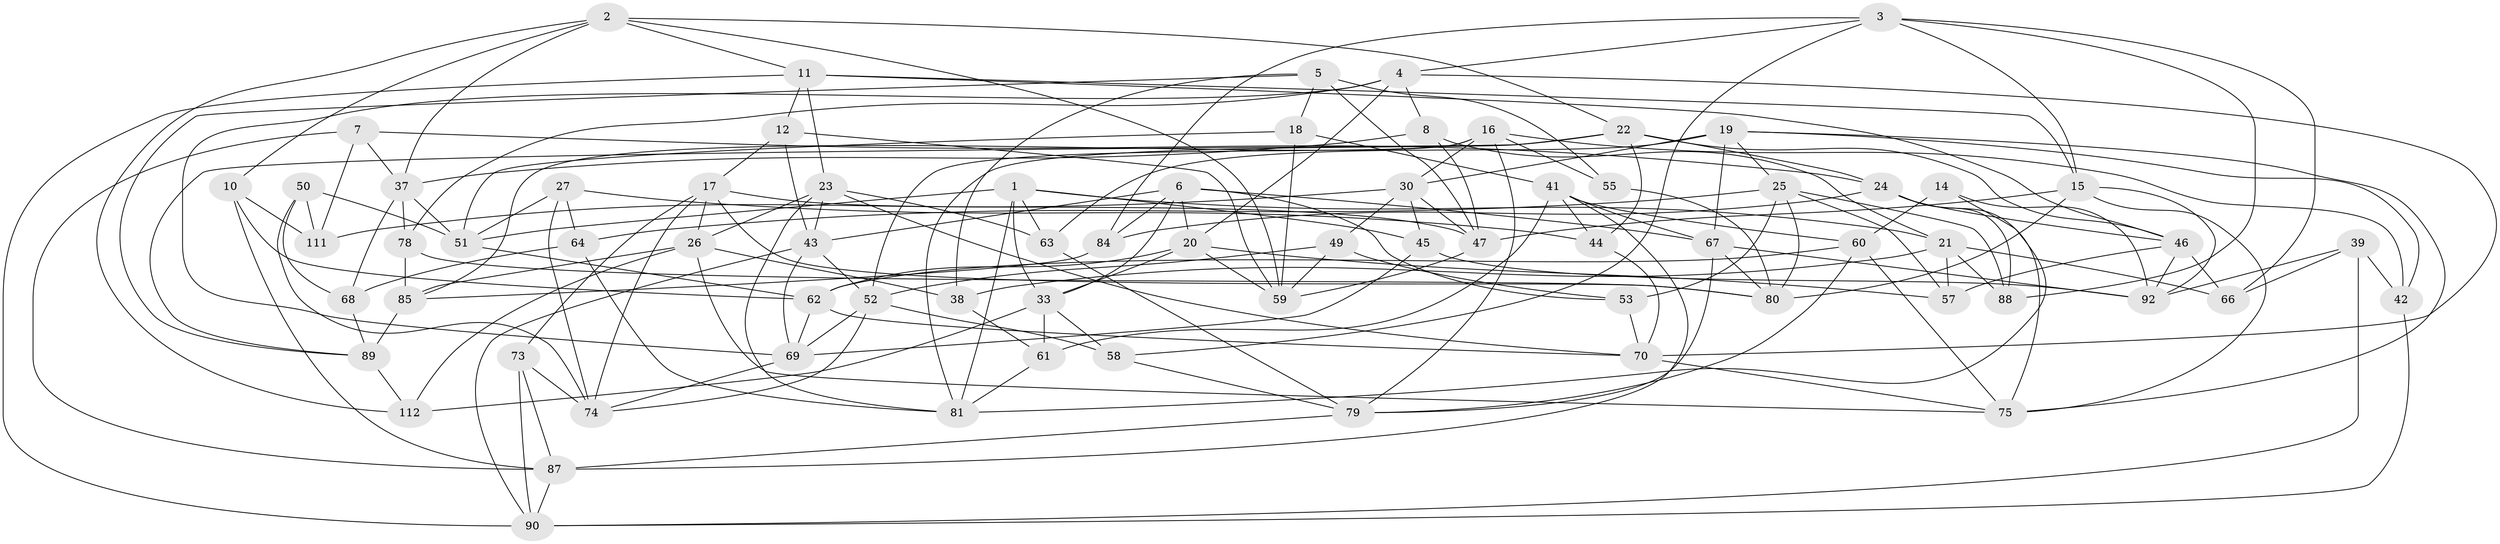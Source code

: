 // Generated by graph-tools (version 1.1) at 2025/24/03/03/25 07:24:28]
// undirected, 72 vertices, 184 edges
graph export_dot {
graph [start="1"]
  node [color=gray90,style=filled];
  1 [super="+13"];
  2 [super="+106"];
  3 [super="+107"];
  4 [super="+31"];
  5 [super="+9"];
  6 [super="+65"];
  7;
  8;
  10;
  11 [super="+32"];
  12;
  14;
  15 [super="+34"];
  16 [super="+48"];
  17 [super="+35"];
  18;
  19 [super="+83"];
  20 [super="+104"];
  21 [super="+40"];
  22 [super="+36"];
  23 [super="+28"];
  24 [super="+29"];
  25 [super="+108"];
  26 [super="+77"];
  27;
  30 [super="+99"];
  33 [super="+56"];
  37 [super="+103"];
  38;
  39;
  41 [super="+91"];
  42;
  43 [super="+76"];
  44;
  45;
  46 [super="+54"];
  47 [super="+71"];
  49;
  50;
  51 [super="+94"];
  52 [super="+82"];
  53;
  55;
  57;
  58;
  59 [super="+113"];
  60 [super="+105"];
  61;
  62 [super="+72"];
  63;
  64;
  66;
  67 [super="+102"];
  68;
  69 [super="+96"];
  70 [super="+101"];
  73;
  74 [super="+86"];
  75 [super="+114"];
  78;
  79 [super="+95"];
  80 [super="+97"];
  81 [super="+98"];
  84;
  85 [super="+115"];
  87 [super="+110"];
  88;
  89 [super="+93"];
  90 [super="+100"];
  92 [super="+109"];
  111;
  112;
  1 -- 51;
  1 -- 81;
  1 -- 21;
  1 -- 63;
  1 -- 45;
  1 -- 33;
  2 -- 22;
  2 -- 59;
  2 -- 11;
  2 -- 112;
  2 -- 10;
  2 -- 37;
  3 -- 66;
  3 -- 88;
  3 -- 4;
  3 -- 84;
  3 -- 58;
  3 -- 15;
  4 -- 70;
  4 -- 8;
  4 -- 20;
  4 -- 69;
  4 -- 78;
  5 -- 18;
  5 -- 55 [weight=2];
  5 -- 47;
  5 -- 89;
  5 -- 38;
  6 -- 33;
  6 -- 20;
  6 -- 43;
  6 -- 67;
  6 -- 84;
  6 -- 53;
  7 -- 37;
  7 -- 111;
  7 -- 87;
  7 -- 24;
  8 -- 47;
  8 -- 37;
  8 -- 21;
  10 -- 87;
  10 -- 111;
  10 -- 62;
  11 -- 90;
  11 -- 23;
  11 -- 12;
  11 -- 46;
  11 -- 15;
  12 -- 43;
  12 -- 59;
  12 -- 17;
  14 -- 60 [weight=2];
  14 -- 81;
  14 -- 92;
  15 -- 92;
  15 -- 47;
  15 -- 75;
  15 -- 80;
  16 -- 42;
  16 -- 52;
  16 -- 79;
  16 -- 30;
  16 -- 55;
  16 -- 85;
  17 -- 26;
  17 -- 73;
  17 -- 80;
  17 -- 74;
  17 -- 47;
  18 -- 59;
  18 -- 51;
  18 -- 41;
  19 -- 75;
  19 -- 63;
  19 -- 42;
  19 -- 67;
  19 -- 30;
  19 -- 25;
  20 -- 33;
  20 -- 57;
  20 -- 59;
  20 -- 62;
  21 -- 66;
  21 -- 88;
  21 -- 57;
  21 -- 38;
  22 -- 24;
  22 -- 46;
  22 -- 89;
  22 -- 81;
  22 -- 44;
  23 -- 63;
  23 -- 81;
  23 -- 26;
  23 -- 43;
  23 -- 70;
  24 -- 75;
  24 -- 84;
  24 -- 88;
  24 -- 46;
  25 -- 88;
  25 -- 57;
  25 -- 80;
  25 -- 64;
  25 -- 53;
  26 -- 112;
  26 -- 38;
  26 -- 75;
  26 -- 85;
  27 -- 64;
  27 -- 74;
  27 -- 51;
  27 -- 44;
  30 -- 49;
  30 -- 45;
  30 -- 111;
  30 -- 47;
  33 -- 112;
  33 -- 58;
  33 -- 61;
  37 -- 68;
  37 -- 78;
  37 -- 51;
  38 -- 61;
  39 -- 92;
  39 -- 42;
  39 -- 66;
  39 -- 90;
  41 -- 44;
  41 -- 67;
  41 -- 60;
  41 -- 61;
  41 -- 87;
  42 -- 90;
  43 -- 90;
  43 -- 69;
  43 -- 52;
  44 -- 70;
  45 -- 92;
  45 -- 69;
  46 -- 66;
  46 -- 57;
  46 -- 92;
  47 -- 59;
  49 -- 59;
  49 -- 53;
  49 -- 52;
  50 -- 68;
  50 -- 111;
  50 -- 51;
  50 -- 74;
  51 -- 62;
  52 -- 58;
  52 -- 74;
  52 -- 69;
  53 -- 70;
  55 -- 80;
  58 -- 79;
  60 -- 75;
  60 -- 79;
  60 -- 62;
  61 -- 81;
  62 -- 69;
  62 -- 70;
  63 -- 79;
  64 -- 68;
  64 -- 81;
  67 -- 80;
  67 -- 79;
  67 -- 92;
  68 -- 89;
  69 -- 74;
  70 -- 75;
  73 -- 87;
  73 -- 90;
  73 -- 74;
  78 -- 80;
  78 -- 85;
  79 -- 87;
  84 -- 85;
  85 -- 89 [weight=2];
  87 -- 90;
  89 -- 112;
}

